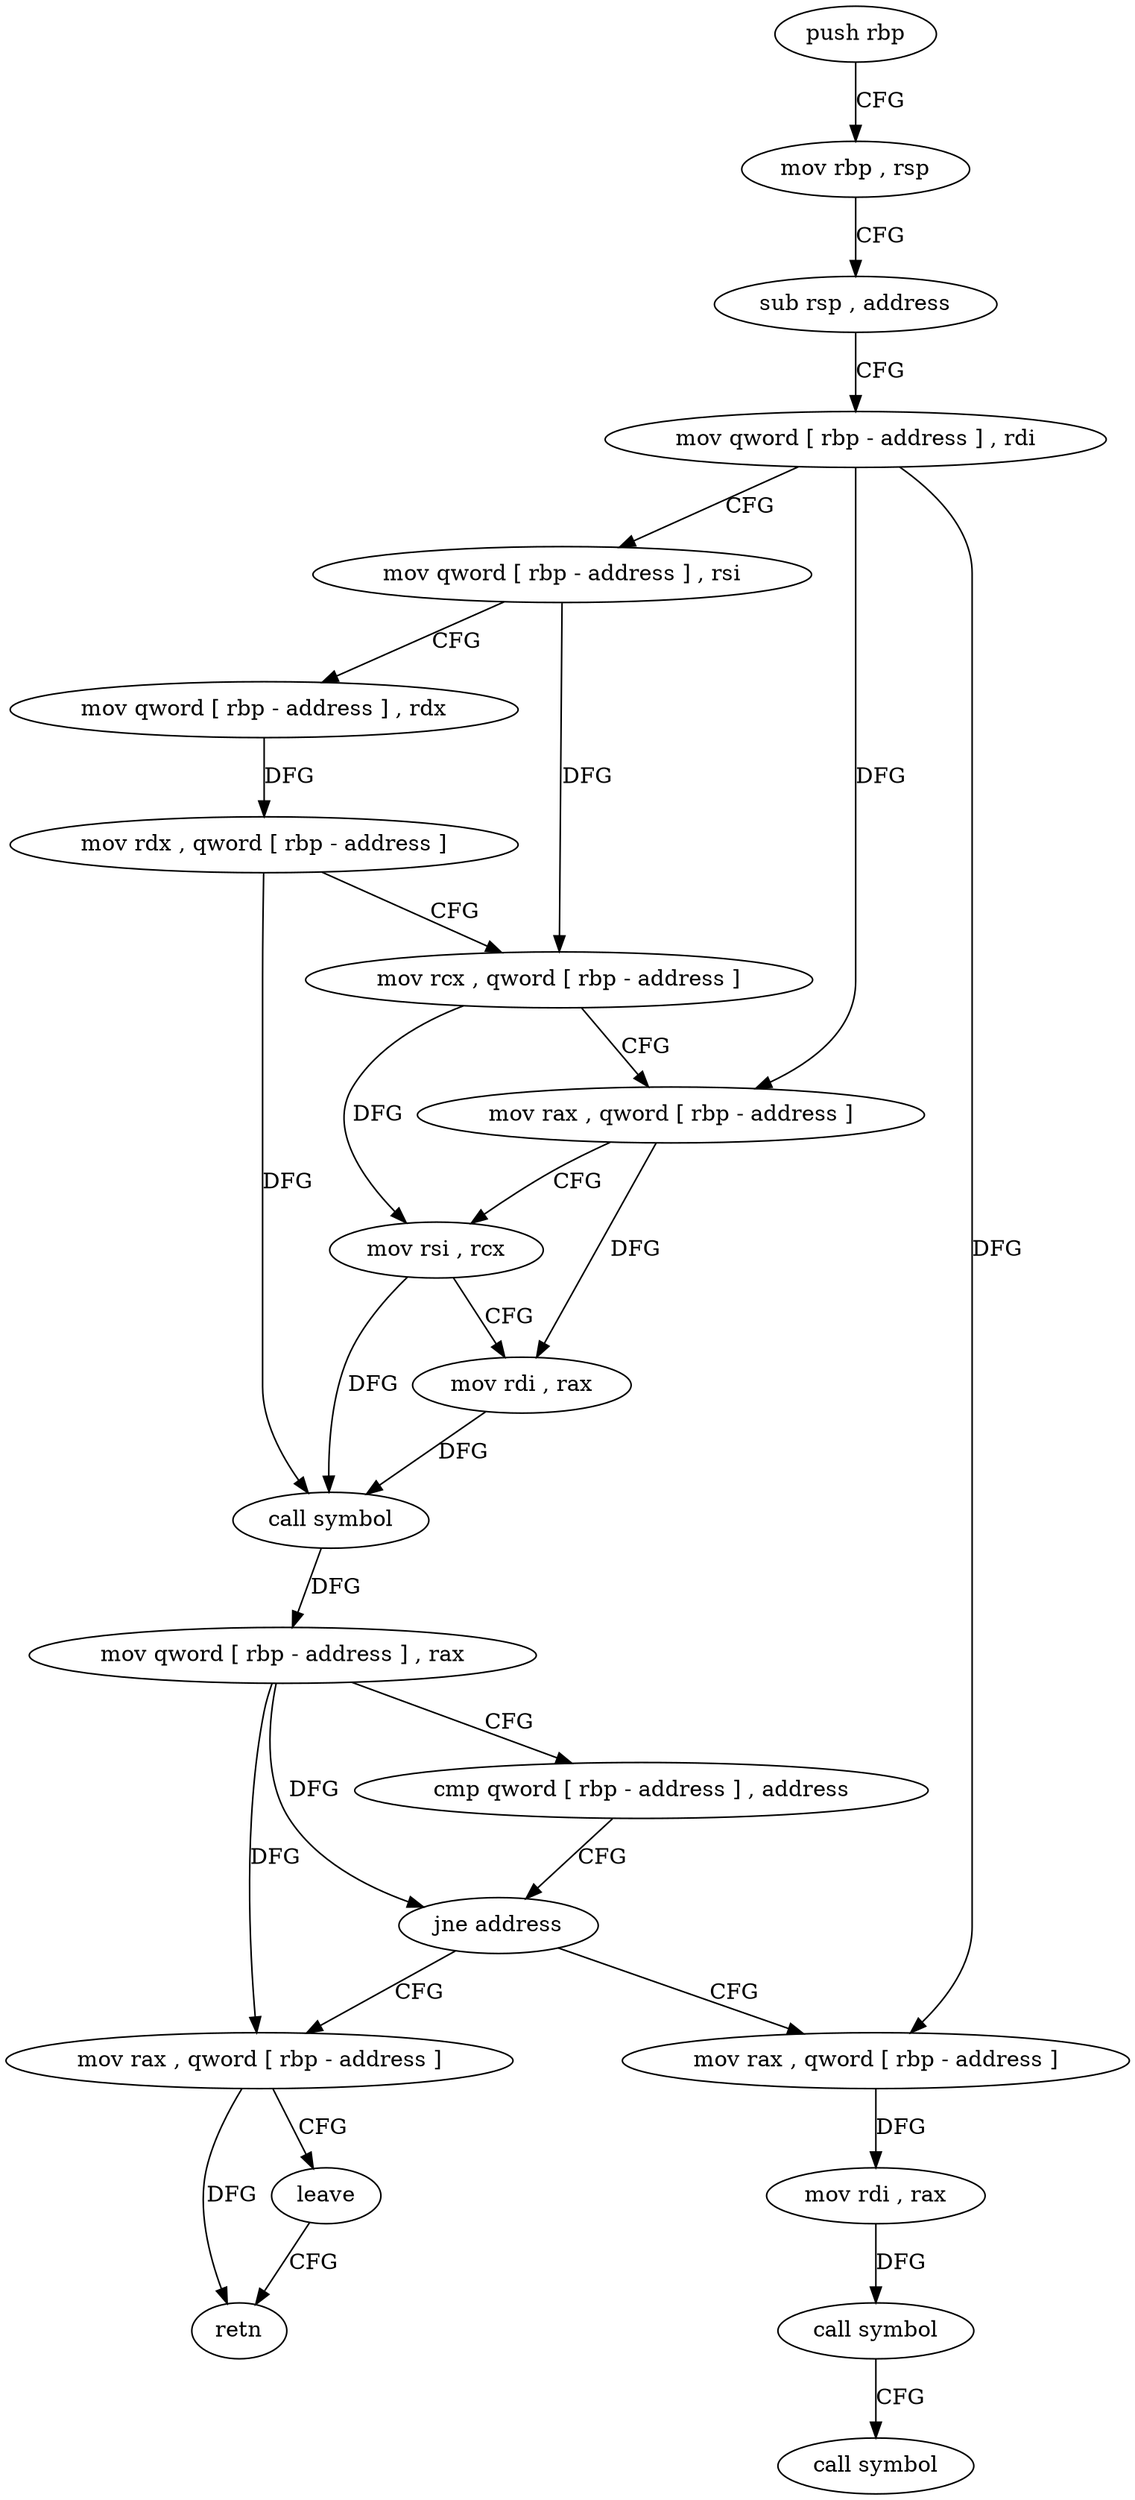 digraph "func" {
"4279894" [label = "push rbp" ]
"4279895" [label = "mov rbp , rsp" ]
"4279898" [label = "sub rsp , address" ]
"4279902" [label = "mov qword [ rbp - address ] , rdi" ]
"4279906" [label = "mov qword [ rbp - address ] , rsi" ]
"4279910" [label = "mov qword [ rbp - address ] , rdx" ]
"4279914" [label = "mov rdx , qword [ rbp - address ]" ]
"4279918" [label = "mov rcx , qword [ rbp - address ]" ]
"4279922" [label = "mov rax , qword [ rbp - address ]" ]
"4279926" [label = "mov rsi , rcx" ]
"4279929" [label = "mov rdi , rax" ]
"4279932" [label = "call symbol" ]
"4279937" [label = "mov qword [ rbp - address ] , rax" ]
"4279941" [label = "cmp qword [ rbp - address ] , address" ]
"4279946" [label = "jne address" ]
"4279965" [label = "mov rax , qword [ rbp - address ]" ]
"4279948" [label = "mov rax , qword [ rbp - address ]" ]
"4279969" [label = "leave" ]
"4279970" [label = "retn" ]
"4279952" [label = "mov rdi , rax" ]
"4279955" [label = "call symbol" ]
"4279960" [label = "call symbol" ]
"4279894" -> "4279895" [ label = "CFG" ]
"4279895" -> "4279898" [ label = "CFG" ]
"4279898" -> "4279902" [ label = "CFG" ]
"4279902" -> "4279906" [ label = "CFG" ]
"4279902" -> "4279922" [ label = "DFG" ]
"4279902" -> "4279948" [ label = "DFG" ]
"4279906" -> "4279910" [ label = "CFG" ]
"4279906" -> "4279918" [ label = "DFG" ]
"4279910" -> "4279914" [ label = "DFG" ]
"4279914" -> "4279918" [ label = "CFG" ]
"4279914" -> "4279932" [ label = "DFG" ]
"4279918" -> "4279922" [ label = "CFG" ]
"4279918" -> "4279926" [ label = "DFG" ]
"4279922" -> "4279926" [ label = "CFG" ]
"4279922" -> "4279929" [ label = "DFG" ]
"4279926" -> "4279929" [ label = "CFG" ]
"4279926" -> "4279932" [ label = "DFG" ]
"4279929" -> "4279932" [ label = "DFG" ]
"4279932" -> "4279937" [ label = "DFG" ]
"4279937" -> "4279941" [ label = "CFG" ]
"4279937" -> "4279946" [ label = "DFG" ]
"4279937" -> "4279965" [ label = "DFG" ]
"4279941" -> "4279946" [ label = "CFG" ]
"4279946" -> "4279965" [ label = "CFG" ]
"4279946" -> "4279948" [ label = "CFG" ]
"4279965" -> "4279969" [ label = "CFG" ]
"4279965" -> "4279970" [ label = "DFG" ]
"4279948" -> "4279952" [ label = "DFG" ]
"4279969" -> "4279970" [ label = "CFG" ]
"4279952" -> "4279955" [ label = "DFG" ]
"4279955" -> "4279960" [ label = "CFG" ]
}
